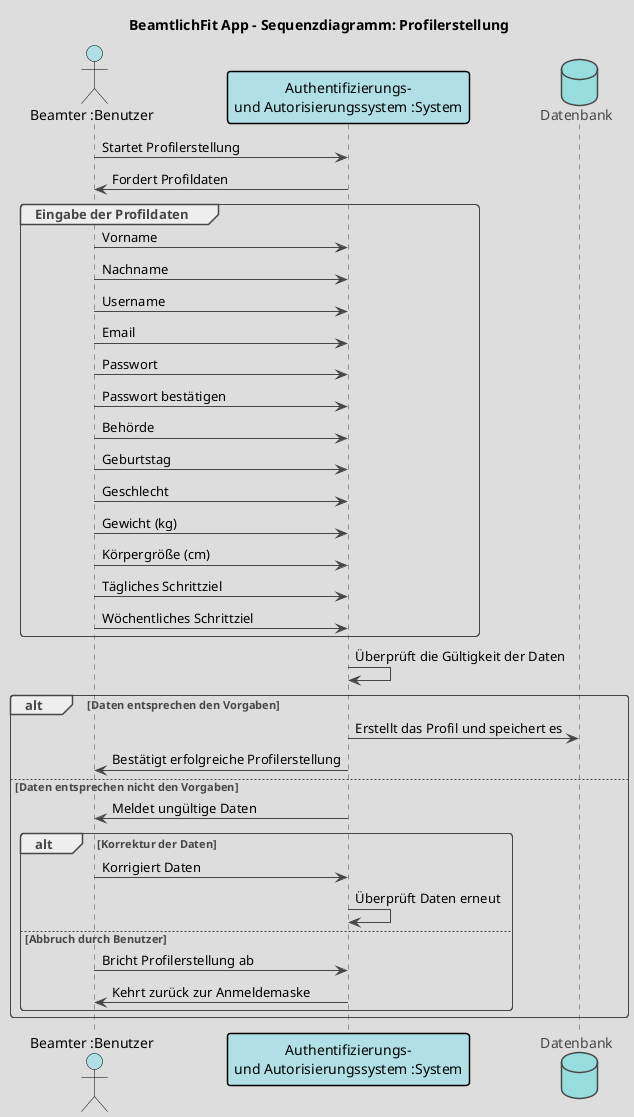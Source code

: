 @startuml
!theme toy
title BeamtlichFit App - Sequenzdiagramm: Profilerstellung

skinparam backgroundColor #DDDDDD
skinparam shadowing false
skinparam roundcorner 7
skinparam ArrowColor #454645
skinparam actor {
  FontColor black
  BackgroundColor PowderBlue
  BorderColor Black
}

skinparam participant {
  FontColor black
  BackgroundColor PowderBlue
  BorderColor Black
}

actor "Beamter :Benutzer" as User
participant "Authentifizierungs-\nund Autorisierungssystem :System" as AuthSystem
database "Datenbank" as DB

User -> AuthSystem: Startet Profilerstellung
AuthSystem -> User: Fordert Profildaten

group Eingabe der Profildaten
    User -> AuthSystem: Vorname
    User -> AuthSystem: Nachname
    User -> AuthSystem: Username
    User -> AuthSystem: Email
    User -> AuthSystem: Passwort
    User -> AuthSystem: Passwort bestätigen
    User -> AuthSystem: Behörde
    User -> AuthSystem: Geburtstag
    User -> AuthSystem: Geschlecht
    User -> AuthSystem: Gewicht (kg)
    User -> AuthSystem: Körpergröße (cm)
    User -> AuthSystem: Tägliches Schrittziel
    User -> AuthSystem: Wöchentliches Schrittziel
end

AuthSystem -> AuthSystem: Überprüft die Gültigkeit der Daten
alt Daten entsprechen den Vorgaben
    AuthSystem -> DB: Erstellt das Profil und speichert es
    AuthSystem -> User: Bestätigt erfolgreiche Profilerstellung
else Daten entsprechen nicht den Vorgaben
    AuthSystem -> User: Meldet ungültige Daten
    alt Korrektur der Daten
        User -> AuthSystem: Korrigiert Daten
        AuthSystem -> AuthSystem: Überprüft Daten erneut
    else Abbruch durch Benutzer
        User -> AuthSystem: Bricht Profilerstellung ab
        AuthSystem -> User: Kehrt zurück zur Anmeldemaske
    end
end
@enduml
